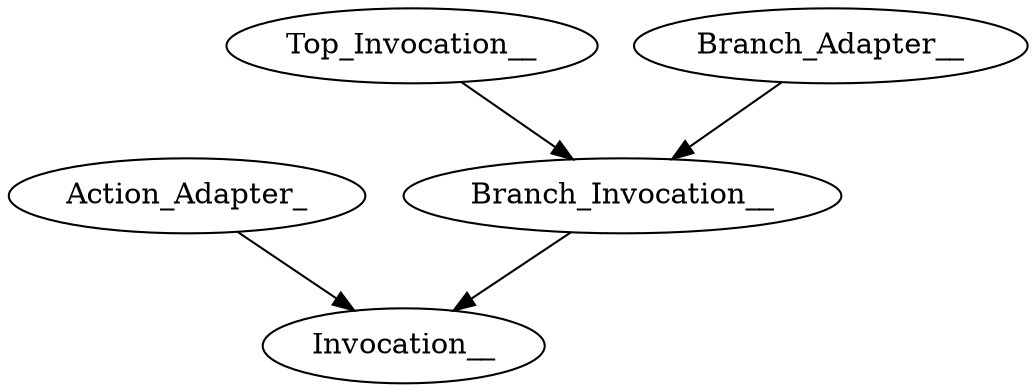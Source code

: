 digraph {

Invocation__

Action_Adapter_ -> Invocation__

Branch_Invocation__ -> Invocation__

Top_Invocation__ -> Branch_Invocation__

Branch_Adapter__ -> Branch_Invocation__

}
